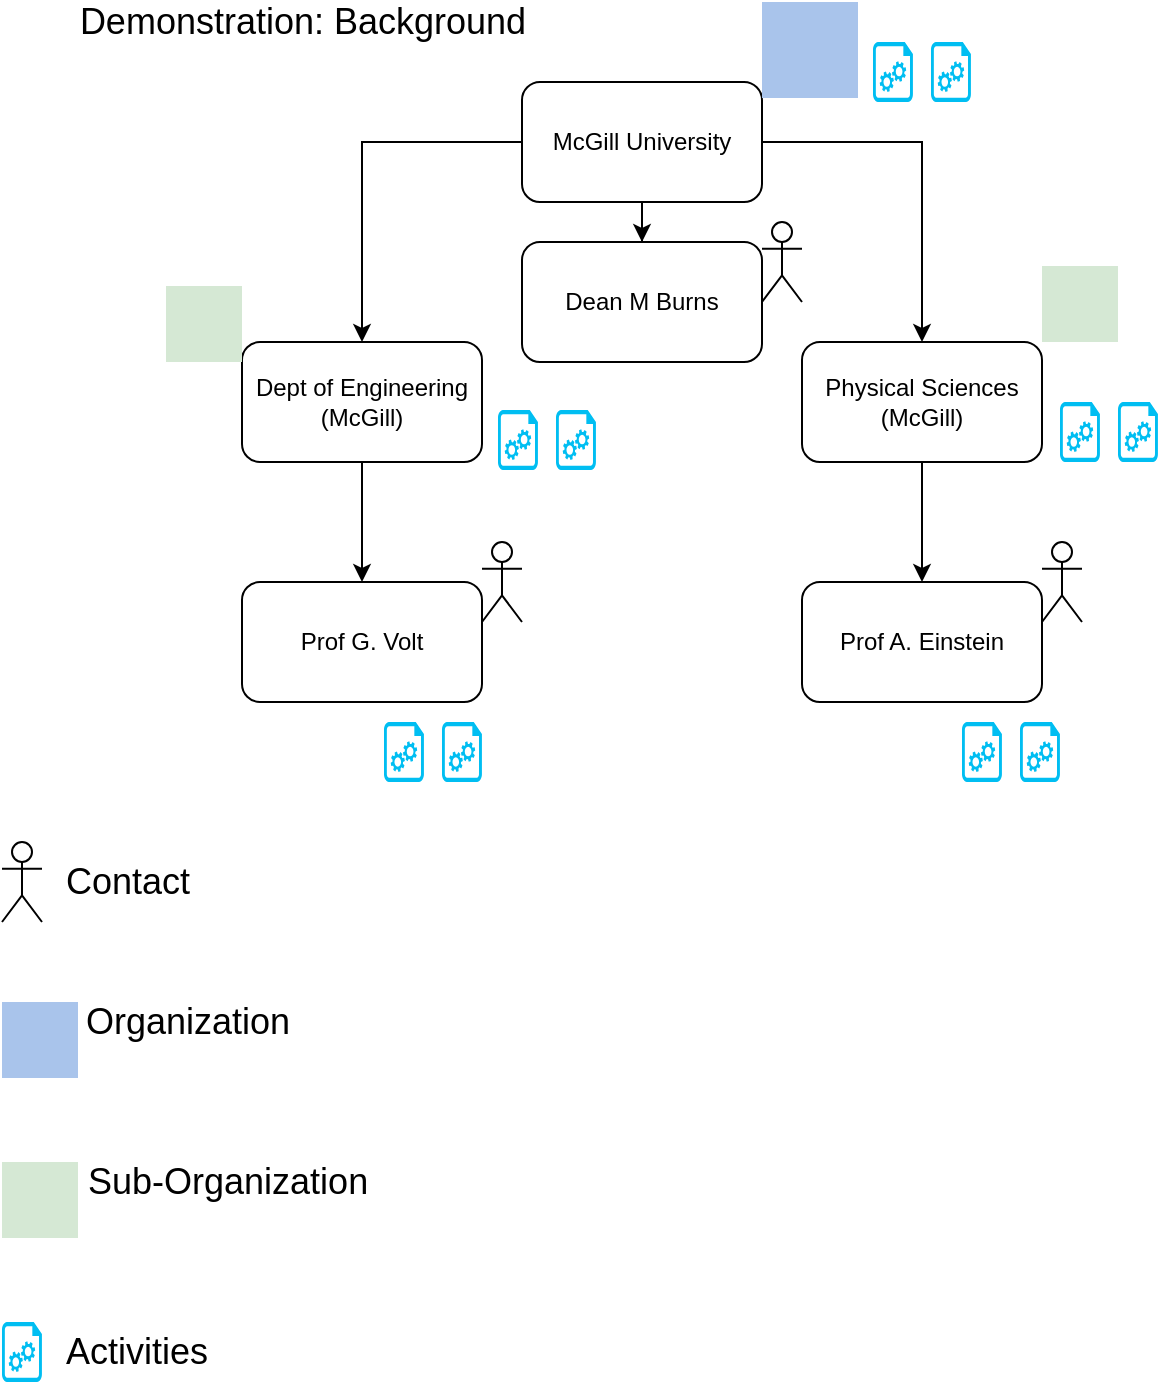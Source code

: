 <mxfile version="13.0.1" type="github">
  <diagram id="NSn6vi4JX0kTWK7kP5IR" name="Page-1">
    <mxGraphModel dx="1938" dy="834" grid="1" gridSize="10" guides="1" tooltips="1" connect="1" arrows="1" fold="1" page="1" pageScale="1" pageWidth="850" pageHeight="1100" math="0" shadow="0">
      <root>
        <mxCell id="0" />
        <mxCell id="1" parent="0" />
        <mxCell id="skMvCpPRCYF2TfIjfKJV-3" value="" style="edgeStyle=orthogonalEdgeStyle;rounded=0;orthogonalLoop=1;jettySize=auto;html=1;" edge="1" parent="1" source="skMvCpPRCYF2TfIjfKJV-1" target="skMvCpPRCYF2TfIjfKJV-2">
          <mxGeometry relative="1" as="geometry" />
        </mxCell>
        <mxCell id="skMvCpPRCYF2TfIjfKJV-5" value="" style="edgeStyle=orthogonalEdgeStyle;rounded=0;orthogonalLoop=1;jettySize=auto;html=1;" edge="1" parent="1" source="skMvCpPRCYF2TfIjfKJV-1" target="skMvCpPRCYF2TfIjfKJV-4">
          <mxGeometry relative="1" as="geometry" />
        </mxCell>
        <mxCell id="skMvCpPRCYF2TfIjfKJV-11" value="" style="edgeStyle=orthogonalEdgeStyle;rounded=0;orthogonalLoop=1;jettySize=auto;html=1;" edge="1" parent="1" source="skMvCpPRCYF2TfIjfKJV-1" target="skMvCpPRCYF2TfIjfKJV-10">
          <mxGeometry relative="1" as="geometry" />
        </mxCell>
        <mxCell id="skMvCpPRCYF2TfIjfKJV-1" value="McGill University" style="rounded=1;whiteSpace=wrap;html=1;" vertex="1" parent="1">
          <mxGeometry x="400" y="80" width="120" height="60" as="geometry" />
        </mxCell>
        <mxCell id="skMvCpPRCYF2TfIjfKJV-10" value="Dean M Burns" style="rounded=1;whiteSpace=wrap;html=1;" vertex="1" parent="1">
          <mxGeometry x="400" y="160" width="120" height="60" as="geometry" />
        </mxCell>
        <mxCell id="skMvCpPRCYF2TfIjfKJV-9" value="" style="edgeStyle=orthogonalEdgeStyle;rounded=0;orthogonalLoop=1;jettySize=auto;html=1;" edge="1" parent="1" source="skMvCpPRCYF2TfIjfKJV-4" target="skMvCpPRCYF2TfIjfKJV-8">
          <mxGeometry relative="1" as="geometry" />
        </mxCell>
        <mxCell id="skMvCpPRCYF2TfIjfKJV-4" value="Physical Sciences (McGill)" style="rounded=1;whiteSpace=wrap;html=1;" vertex="1" parent="1">
          <mxGeometry x="540" y="210" width="120" height="60" as="geometry" />
        </mxCell>
        <mxCell id="skMvCpPRCYF2TfIjfKJV-8" value="Prof A. Einstein" style="rounded=1;whiteSpace=wrap;html=1;" vertex="1" parent="1">
          <mxGeometry x="540" y="330" width="120" height="60" as="geometry" />
        </mxCell>
        <mxCell id="skMvCpPRCYF2TfIjfKJV-7" value="" style="edgeStyle=orthogonalEdgeStyle;rounded=0;orthogonalLoop=1;jettySize=auto;html=1;" edge="1" parent="1" source="skMvCpPRCYF2TfIjfKJV-2" target="skMvCpPRCYF2TfIjfKJV-6">
          <mxGeometry relative="1" as="geometry" />
        </mxCell>
        <mxCell id="skMvCpPRCYF2TfIjfKJV-2" value="Dept of Engineering (McGill)" style="rounded=1;whiteSpace=wrap;html=1;" vertex="1" parent="1">
          <mxGeometry x="260" y="210" width="120" height="60" as="geometry" />
        </mxCell>
        <mxCell id="skMvCpPRCYF2TfIjfKJV-6" value="Prof G. Volt" style="rounded=1;whiteSpace=wrap;html=1;" vertex="1" parent="1">
          <mxGeometry x="260" y="330" width="120" height="60" as="geometry" />
        </mxCell>
        <mxCell id="skMvCpPRCYF2TfIjfKJV-12" value="&lt;font style=&quot;font-size: 18px&quot;&gt;Demonstration: Background&lt;/font&gt;" style="text;html=1;resizable=0;autosize=1;align=center;verticalAlign=middle;points=[];fillColor=none;strokeColor=none;rounded=0;" vertex="1" parent="1">
          <mxGeometry x="170" y="40" width="240" height="20" as="geometry" />
        </mxCell>
        <mxCell id="skMvCpPRCYF2TfIjfKJV-13" value="" style="shape=umlActor;verticalLabelPosition=bottom;labelBackgroundColor=#ffffff;verticalAlign=top;html=1;outlineConnect=0;" vertex="1" parent="1">
          <mxGeometry x="520" y="150" width="20" height="40" as="geometry" />
        </mxCell>
        <mxCell id="skMvCpPRCYF2TfIjfKJV-15" value="" style="shape=umlActor;verticalLabelPosition=bottom;labelBackgroundColor=#ffffff;verticalAlign=top;html=1;outlineConnect=0;" vertex="1" parent="1">
          <mxGeometry x="380" y="310" width="20" height="40" as="geometry" />
        </mxCell>
        <mxCell id="skMvCpPRCYF2TfIjfKJV-16" value="" style="shape=umlActor;verticalLabelPosition=bottom;labelBackgroundColor=#ffffff;verticalAlign=top;html=1;outlineConnect=0;" vertex="1" parent="1">
          <mxGeometry x="660" y="310" width="20" height="40" as="geometry" />
        </mxCell>
        <mxCell id="skMvCpPRCYF2TfIjfKJV-17" value="" style="shape=umlActor;verticalLabelPosition=bottom;labelBackgroundColor=#ffffff;verticalAlign=top;html=1;outlineConnect=0;" vertex="1" parent="1">
          <mxGeometry x="140" y="460" width="20" height="40" as="geometry" />
        </mxCell>
        <mxCell id="skMvCpPRCYF2TfIjfKJV-18" value="&lt;font style=&quot;font-size: 18px&quot;&gt;Contact&lt;/font&gt;" style="text;html=1;resizable=0;autosize=1;align=left;verticalAlign=middle;points=[];fillColor=none;strokeColor=none;rounded=0;" vertex="1" parent="1">
          <mxGeometry x="170" y="470" width="80" height="20" as="geometry" />
        </mxCell>
        <mxCell id="skMvCpPRCYF2TfIjfKJV-19" value="" style="shape=image;html=1;verticalAlign=top;verticalLabelPosition=bottom;labelBackgroundColor=#ffffff;imageAspect=0;aspect=fixed;image=https://cdn4.iconfinder.com/data/icons/essential-app-1/16/organization-chart-structure-board-128.png;imageBackground=#A9C4EB;" vertex="1" parent="1">
          <mxGeometry x="520" y="40" width="48" height="48" as="geometry" />
        </mxCell>
        <mxCell id="skMvCpPRCYF2TfIjfKJV-20" value="" style="shape=image;html=1;verticalAlign=top;verticalLabelPosition=bottom;labelBackgroundColor=#ffffff;imageAspect=0;aspect=fixed;image=https://cdn4.iconfinder.com/data/icons/essential-app-1/16/organization-chart-structure-board-128.png;imageBackground=#D5E8D4;" vertex="1" parent="1">
          <mxGeometry x="222" y="182" width="38" height="38" as="geometry" />
        </mxCell>
        <mxCell id="skMvCpPRCYF2TfIjfKJV-21" value="" style="shape=image;html=1;verticalAlign=top;verticalLabelPosition=bottom;labelBackgroundColor=#ffffff;imageAspect=0;aspect=fixed;image=https://cdn4.iconfinder.com/data/icons/essential-app-1/16/organization-chart-structure-board-128.png;imageBackground=#D5E8D4;" vertex="1" parent="1">
          <mxGeometry x="660" y="172" width="38" height="38" as="geometry" />
        </mxCell>
        <mxCell id="skMvCpPRCYF2TfIjfKJV-24" value="" style="shape=image;html=1;verticalAlign=top;verticalLabelPosition=bottom;labelBackgroundColor=#ffffff;imageAspect=0;aspect=fixed;image=https://cdn4.iconfinder.com/data/icons/essential-app-1/16/organization-chart-structure-board-128.png;imageBackground=#A9C4EB;" vertex="1" parent="1">
          <mxGeometry x="140" y="540" width="38" height="38" as="geometry" />
        </mxCell>
        <mxCell id="skMvCpPRCYF2TfIjfKJV-25" value="&lt;font style=&quot;font-size: 18px&quot;&gt;Organization&lt;/font&gt;" style="text;html=1;resizable=0;autosize=1;align=left;verticalAlign=middle;points=[];fillColor=none;strokeColor=none;rounded=0;" vertex="1" parent="1">
          <mxGeometry x="180" y="540" width="120" height="20" as="geometry" />
        </mxCell>
        <mxCell id="skMvCpPRCYF2TfIjfKJV-26" value="" style="shape=image;html=1;verticalAlign=top;verticalLabelPosition=bottom;labelBackgroundColor=#ffffff;imageAspect=0;aspect=fixed;image=https://cdn4.iconfinder.com/data/icons/essential-app-1/16/organization-chart-structure-board-128.png;imageBackground=#D5E8D4;" vertex="1" parent="1">
          <mxGeometry x="140" y="620" width="38" height="38" as="geometry" />
        </mxCell>
        <mxCell id="skMvCpPRCYF2TfIjfKJV-27" value="&lt;font style=&quot;font-size: 18px&quot;&gt;Sub-Organization&lt;/font&gt;" style="text;html=1;resizable=0;autosize=1;align=left;verticalAlign=middle;points=[];fillColor=none;strokeColor=none;rounded=0;" vertex="1" parent="1">
          <mxGeometry x="181" y="620" width="150" height="20" as="geometry" />
        </mxCell>
        <mxCell id="skMvCpPRCYF2TfIjfKJV-28" value="" style="verticalLabelPosition=bottom;html=1;verticalAlign=top;align=center;strokeColor=none;fillColor=#00BEF2;shape=mxgraph.azure.startup_task;pointerEvents=1;" vertex="1" parent="1">
          <mxGeometry x="140" y="700" width="20" height="30" as="geometry" />
        </mxCell>
        <mxCell id="skMvCpPRCYF2TfIjfKJV-29" value="&lt;font style=&quot;font-size: 18px&quot;&gt;Activities&lt;/font&gt;" style="text;html=1;resizable=0;autosize=1;align=left;verticalAlign=middle;points=[];fillColor=none;strokeColor=none;rounded=0;" vertex="1" parent="1">
          <mxGeometry x="170" y="705" width="90" height="20" as="geometry" />
        </mxCell>
        <mxCell id="skMvCpPRCYF2TfIjfKJV-30" value="" style="verticalLabelPosition=bottom;html=1;verticalAlign=top;align=center;strokeColor=none;fillColor=#00BEF2;shape=mxgraph.azure.startup_task;pointerEvents=1;" vertex="1" parent="1">
          <mxGeometry x="331" y="400" width="20" height="30" as="geometry" />
        </mxCell>
        <mxCell id="skMvCpPRCYF2TfIjfKJV-33" value="" style="verticalLabelPosition=bottom;html=1;verticalAlign=top;align=center;strokeColor=none;fillColor=#00BEF2;shape=mxgraph.azure.startup_task;pointerEvents=1;" vertex="1" parent="1">
          <mxGeometry x="360" y="400" width="20" height="30" as="geometry" />
        </mxCell>
        <mxCell id="skMvCpPRCYF2TfIjfKJV-36" value="" style="verticalLabelPosition=bottom;html=1;verticalAlign=top;align=center;strokeColor=none;fillColor=#00BEF2;shape=mxgraph.azure.startup_task;pointerEvents=1;" vertex="1" parent="1">
          <mxGeometry x="620" y="400" width="20" height="30" as="geometry" />
        </mxCell>
        <mxCell id="skMvCpPRCYF2TfIjfKJV-37" value="" style="verticalLabelPosition=bottom;html=1;verticalAlign=top;align=center;strokeColor=none;fillColor=#00BEF2;shape=mxgraph.azure.startup_task;pointerEvents=1;" vertex="1" parent="1">
          <mxGeometry x="649" y="400" width="20" height="30" as="geometry" />
        </mxCell>
        <mxCell id="skMvCpPRCYF2TfIjfKJV-38" value="" style="verticalLabelPosition=bottom;html=1;verticalAlign=top;align=center;strokeColor=none;fillColor=#00BEF2;shape=mxgraph.azure.startup_task;pointerEvents=1;" vertex="1" parent="1">
          <mxGeometry x="669" y="240" width="20" height="30" as="geometry" />
        </mxCell>
        <mxCell id="skMvCpPRCYF2TfIjfKJV-39" value="" style="verticalLabelPosition=bottom;html=1;verticalAlign=top;align=center;strokeColor=none;fillColor=#00BEF2;shape=mxgraph.azure.startup_task;pointerEvents=1;" vertex="1" parent="1">
          <mxGeometry x="698" y="240" width="20" height="30" as="geometry" />
        </mxCell>
        <mxCell id="skMvCpPRCYF2TfIjfKJV-40" value="" style="verticalLabelPosition=bottom;html=1;verticalAlign=top;align=center;strokeColor=none;fillColor=#00BEF2;shape=mxgraph.azure.startup_task;pointerEvents=1;" vertex="1" parent="1">
          <mxGeometry x="388" y="244" width="20" height="30" as="geometry" />
        </mxCell>
        <mxCell id="skMvCpPRCYF2TfIjfKJV-41" value="" style="verticalLabelPosition=bottom;html=1;verticalAlign=top;align=center;strokeColor=none;fillColor=#00BEF2;shape=mxgraph.azure.startup_task;pointerEvents=1;" vertex="1" parent="1">
          <mxGeometry x="417" y="244" width="20" height="30" as="geometry" />
        </mxCell>
        <mxCell id="skMvCpPRCYF2TfIjfKJV-42" value="" style="verticalLabelPosition=bottom;html=1;verticalAlign=top;align=center;strokeColor=none;fillColor=#00BEF2;shape=mxgraph.azure.startup_task;pointerEvents=1;" vertex="1" parent="1">
          <mxGeometry x="575.5" y="60" width="20" height="30" as="geometry" />
        </mxCell>
        <mxCell id="skMvCpPRCYF2TfIjfKJV-43" value="" style="verticalLabelPosition=bottom;html=1;verticalAlign=top;align=center;strokeColor=none;fillColor=#00BEF2;shape=mxgraph.azure.startup_task;pointerEvents=1;" vertex="1" parent="1">
          <mxGeometry x="604.5" y="60" width="20" height="30" as="geometry" />
        </mxCell>
      </root>
    </mxGraphModel>
  </diagram>
</mxfile>
